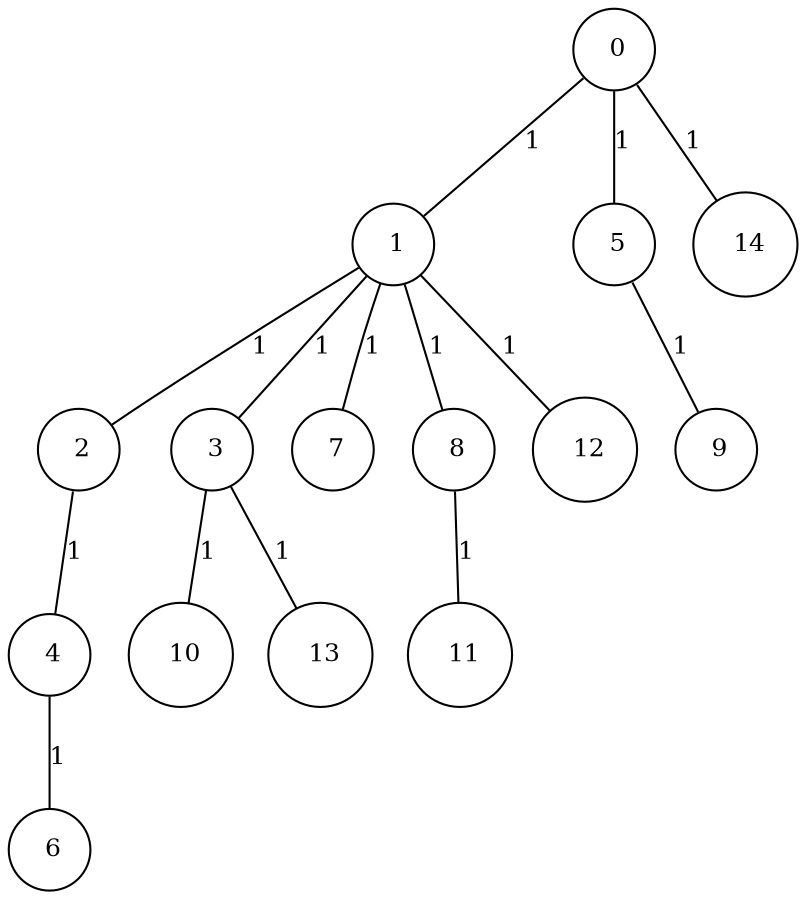 graph G {
size="8.5,11;"
ratio = "expand;"
fixedsize="true;"
overlap="scale;"
node[shape=circle,width=.12,hight=.12,fontsize=12]
edge[fontsize=12]

0[label=" 0" color=black, pos="1.0661143,1.6377606!"];
1[label=" 1" color=black, pos="2.0798016,2.7142655!"];
2[label=" 2" color=black, pos="0.24552634,2.1173348!"];
3[label=" 3" color=black, pos="0.47884943,0.61181117!"];
4[label=" 4" color=black, pos="1.1465792,2.0444067!"];
5[label=" 5" color=black, pos="2.4680555,0.73982762!"];
6[label=" 6" color=black, pos="1.5240392,2.3968539!"];
7[label=" 7" color=black, pos="2.4522664,1.3697909!"];
8[label=" 8" color=black, pos="2.390745,0.72206198!"];
9[label=" 9" color=black, pos="1.2622924,0.93823168!"];
10[label=" 10" color=black, pos="2.7177305,2.7557421!"];
11[label=" 11" color=black, pos="2.3212736,1.2659576!"];
12[label=" 12" color=black, pos="0.97049563,2.2282483!"];
13[label=" 13" color=black, pos="1.8804997,0.29276163!"];
14[label=" 14" color=black, pos="0.76151937,2.1963462!"];
0--1[label="1"]
0--5[label="1"]
0--14[label="1"]
1--2[label="1"]
1--3[label="1"]
1--7[label="1"]
1--8[label="1"]
1--12[label="1"]
2--4[label="1"]
3--10[label="1"]
3--13[label="1"]
4--6[label="1"]
5--9[label="1"]
8--11[label="1"]

}
